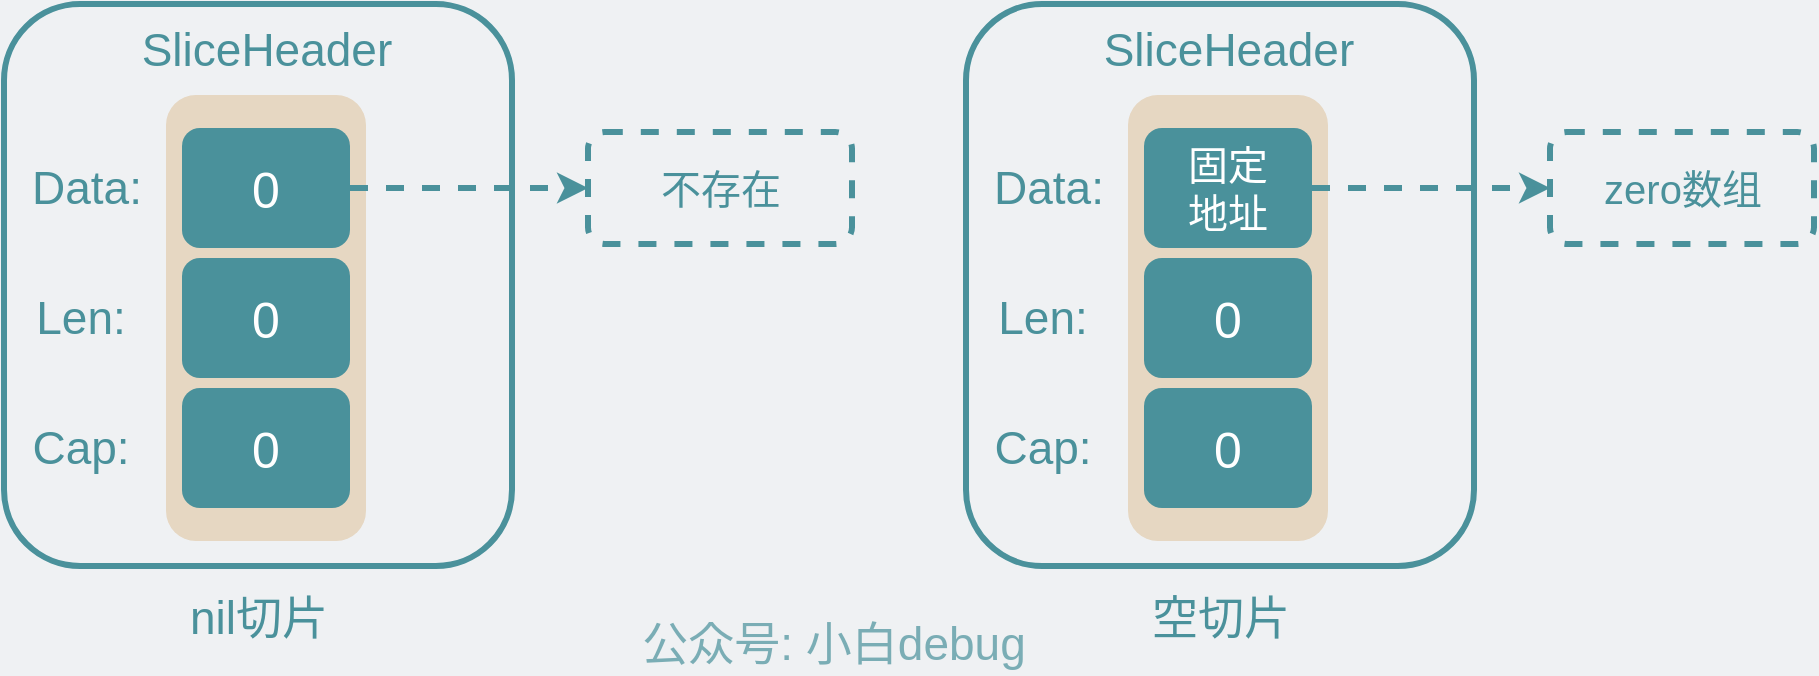 <mxfile version="24.6.4" type="github">
  <diagram id="Lof0R5rhfGAX3NdKyFyQ" name="Page-1">
    <mxGraphModel dx="1287" dy="1693" grid="0" gridSize="10" guides="1" tooltips="1" connect="1" arrows="1" fold="1" page="1" pageScale="1" pageWidth="1200" pageHeight="500" background="#EFF1F3" math="0" shadow="0">
      <root>
        <mxCell id="0" />
        <mxCell id="1" parent="0" />
        <mxCell id="XPBEFj7nWIlOwxw05IB_-27" value="" style="rounded=1;whiteSpace=wrap;html=1;fillColor=none;strokeColor=#4A919B;strokeWidth=3;" vertex="1" parent="1">
          <mxGeometry x="185" y="104" width="254" height="281" as="geometry" />
        </mxCell>
        <mxCell id="XPBEFj7nWIlOwxw05IB_-13" value="" style="rounded=1;whiteSpace=wrap;html=1;strokeColor=none;fillColor=#E6D7C2;" vertex="1" parent="1">
          <mxGeometry x="266" y="149.5" width="100" height="223" as="geometry" />
        </mxCell>
        <mxCell id="XPBEFj7nWIlOwxw05IB_-28" style="edgeStyle=orthogonalEdgeStyle;rounded=0;orthogonalLoop=1;jettySize=auto;html=1;exitX=1;exitY=0.5;exitDx=0;exitDy=0;entryX=0;entryY=0.5;entryDx=0;entryDy=0;strokeWidth=3;dashed=1;strokeColor=#4A919B;" edge="1" parent="1" source="XPBEFj7nWIlOwxw05IB_-1" target="XPBEFj7nWIlOwxw05IB_-11">
          <mxGeometry relative="1" as="geometry" />
        </mxCell>
        <mxCell id="XPBEFj7nWIlOwxw05IB_-1" value="" style="rounded=1;whiteSpace=wrap;html=1;fillColor=#4A919B;strokeColor=none;" vertex="1" parent="1">
          <mxGeometry x="274" y="166" width="84" height="60" as="geometry" />
        </mxCell>
        <mxCell id="XPBEFj7nWIlOwxw05IB_-2" value="&lt;font color=&quot;#ffffff&quot; style=&quot;font-size: 25px;&quot;&gt;0&lt;/font&gt;" style="text;html=1;strokeColor=none;fillColor=none;align=center;verticalAlign=middle;whiteSpace=wrap;rounded=0;" vertex="1" parent="1">
          <mxGeometry x="291.25" y="186" width="49.5" height="20" as="geometry" />
        </mxCell>
        <mxCell id="XPBEFj7nWIlOwxw05IB_-5" value="" style="rounded=1;whiteSpace=wrap;html=1;fillColor=#4A919B;strokeColor=none;" vertex="1" parent="1">
          <mxGeometry x="274" y="231" width="84" height="60" as="geometry" />
        </mxCell>
        <mxCell id="XPBEFj7nWIlOwxw05IB_-6" value="&lt;font color=&quot;#ffffff&quot; style=&quot;font-size: 25px;&quot;&gt;0&lt;/font&gt;" style="text;html=1;strokeColor=none;fillColor=none;align=center;verticalAlign=middle;whiteSpace=wrap;rounded=0;" vertex="1" parent="1">
          <mxGeometry x="291.25" y="251" width="49.5" height="20" as="geometry" />
        </mxCell>
        <mxCell id="XPBEFj7nWIlOwxw05IB_-7" value="" style="rounded=1;whiteSpace=wrap;html=1;fillColor=#4A919B;strokeColor=none;" vertex="1" parent="1">
          <mxGeometry x="274" y="296" width="84" height="60" as="geometry" />
        </mxCell>
        <mxCell id="XPBEFj7nWIlOwxw05IB_-8" value="&lt;font color=&quot;#ffffff&quot; style=&quot;font-size: 25px;&quot;&gt;0&lt;/font&gt;" style="text;html=1;strokeColor=none;fillColor=none;align=center;verticalAlign=middle;whiteSpace=wrap;rounded=0;" vertex="1" parent="1">
          <mxGeometry x="291.25" y="316" width="49.5" height="20" as="geometry" />
        </mxCell>
        <mxCell id="XPBEFj7nWIlOwxw05IB_-10" value="&lt;font color=&quot;#4a919b&quot; style=&quot;font-size: 23px;&quot;&gt;nil切片&lt;/font&gt;" style="text;html=1;align=center;verticalAlign=middle;whiteSpace=wrap;rounded=0;" vertex="1" parent="1">
          <mxGeometry x="266" y="396" width="93" height="30" as="geometry" />
        </mxCell>
        <mxCell id="XPBEFj7nWIlOwxw05IB_-11" value="" style="rounded=1;whiteSpace=wrap;html=1;fillColor=none;strokeColor=#4A919B;dashed=1;strokeWidth=3;" vertex="1" parent="1">
          <mxGeometry x="477" y="168" width="132" height="56" as="geometry" />
        </mxCell>
        <mxCell id="XPBEFj7nWIlOwxw05IB_-12" value="&lt;font color=&quot;#4a919b&quot; style=&quot;font-size: 20px;&quot;&gt;不存在&lt;/font&gt;" style="text;html=1;align=center;verticalAlign=middle;whiteSpace=wrap;rounded=0;" vertex="1" parent="1">
          <mxGeometry x="496.5" y="181" width="93" height="30" as="geometry" />
        </mxCell>
        <mxCell id="XPBEFj7nWIlOwxw05IB_-23" value="&lt;font color=&quot;#4a919b&quot; style=&quot;font-size: 23px;&quot;&gt;SliceHeader&lt;/font&gt;" style="text;html=1;align=center;verticalAlign=middle;whiteSpace=wrap;rounded=0;" vertex="1" parent="1">
          <mxGeometry x="243.75" y="112" width="144.5" height="30" as="geometry" />
        </mxCell>
        <mxCell id="XPBEFj7nWIlOwxw05IB_-24" value="&lt;font color=&quot;#4a919b&quot; style=&quot;font-size: 23px;&quot;&gt;Data:&lt;/font&gt;" style="text;html=1;align=center;verticalAlign=middle;whiteSpace=wrap;rounded=0;" vertex="1" parent="1">
          <mxGeometry x="187" y="181" width="79" height="30" as="geometry" />
        </mxCell>
        <mxCell id="XPBEFj7nWIlOwxw05IB_-25" value="&lt;font color=&quot;#4a919b&quot; style=&quot;font-size: 23px;&quot;&gt;Len:&lt;/font&gt;" style="text;html=1;align=center;verticalAlign=middle;whiteSpace=wrap;rounded=0;" vertex="1" parent="1">
          <mxGeometry x="184" y="246" width="79" height="30" as="geometry" />
        </mxCell>
        <mxCell id="XPBEFj7nWIlOwxw05IB_-26" value="&lt;font color=&quot;#4a919b&quot; style=&quot;font-size: 23px;&quot;&gt;Cap:&lt;/font&gt;" style="text;html=1;align=center;verticalAlign=middle;whiteSpace=wrap;rounded=0;" vertex="1" parent="1">
          <mxGeometry x="184" y="311" width="79" height="30" as="geometry" />
        </mxCell>
        <mxCell id="XPBEFj7nWIlOwxw05IB_-29" value="" style="rounded=1;whiteSpace=wrap;html=1;fillColor=none;strokeColor=#4A919B;strokeWidth=3;" vertex="1" parent="1">
          <mxGeometry x="666" y="104" width="254" height="281" as="geometry" />
        </mxCell>
        <mxCell id="XPBEFj7nWIlOwxw05IB_-30" value="" style="rounded=1;whiteSpace=wrap;html=1;strokeColor=none;fillColor=#E6D7C2;" vertex="1" parent="1">
          <mxGeometry x="747" y="149.5" width="100" height="223" as="geometry" />
        </mxCell>
        <mxCell id="XPBEFj7nWIlOwxw05IB_-31" style="edgeStyle=orthogonalEdgeStyle;rounded=0;orthogonalLoop=1;jettySize=auto;html=1;exitX=1;exitY=0.5;exitDx=0;exitDy=0;entryX=0;entryY=0.5;entryDx=0;entryDy=0;strokeWidth=3;dashed=1;strokeColor=#4A919B;" edge="1" parent="1" source="XPBEFj7nWIlOwxw05IB_-32" target="XPBEFj7nWIlOwxw05IB_-39">
          <mxGeometry relative="1" as="geometry" />
        </mxCell>
        <mxCell id="XPBEFj7nWIlOwxw05IB_-32" value="" style="rounded=1;whiteSpace=wrap;html=1;fillColor=#4A919B;strokeColor=none;" vertex="1" parent="1">
          <mxGeometry x="755" y="166" width="84" height="60" as="geometry" />
        </mxCell>
        <mxCell id="XPBEFj7nWIlOwxw05IB_-33" value="&lt;font color=&quot;#ffffff&quot; style=&quot;font-size: 20px;&quot;&gt;固定地址&lt;/font&gt;" style="text;html=1;strokeColor=none;fillColor=none;align=center;verticalAlign=middle;whiteSpace=wrap;rounded=0;" vertex="1" parent="1">
          <mxGeometry x="772.25" y="186" width="49.5" height="20" as="geometry" />
        </mxCell>
        <mxCell id="XPBEFj7nWIlOwxw05IB_-34" value="" style="rounded=1;whiteSpace=wrap;html=1;fillColor=#4A919B;strokeColor=none;" vertex="1" parent="1">
          <mxGeometry x="755" y="231" width="84" height="60" as="geometry" />
        </mxCell>
        <mxCell id="XPBEFj7nWIlOwxw05IB_-35" value="&lt;font color=&quot;#ffffff&quot; style=&quot;font-size: 25px;&quot;&gt;0&lt;/font&gt;" style="text;html=1;strokeColor=none;fillColor=none;align=center;verticalAlign=middle;whiteSpace=wrap;rounded=0;" vertex="1" parent="1">
          <mxGeometry x="772.25" y="251" width="49.5" height="20" as="geometry" />
        </mxCell>
        <mxCell id="XPBEFj7nWIlOwxw05IB_-36" value="" style="rounded=1;whiteSpace=wrap;html=1;fillColor=#4A919B;strokeColor=none;" vertex="1" parent="1">
          <mxGeometry x="755" y="296" width="84" height="60" as="geometry" />
        </mxCell>
        <mxCell id="XPBEFj7nWIlOwxw05IB_-37" value="&lt;font color=&quot;#ffffff&quot; style=&quot;font-size: 25px;&quot;&gt;0&lt;/font&gt;" style="text;html=1;strokeColor=none;fillColor=none;align=center;verticalAlign=middle;whiteSpace=wrap;rounded=0;" vertex="1" parent="1">
          <mxGeometry x="772.25" y="316" width="49.5" height="20" as="geometry" />
        </mxCell>
        <mxCell id="XPBEFj7nWIlOwxw05IB_-38" value="&lt;font color=&quot;#4a919b&quot; style=&quot;font-size: 23px;&quot;&gt;空切片&lt;/font&gt;" style="text;html=1;align=center;verticalAlign=middle;whiteSpace=wrap;rounded=0;" vertex="1" parent="1">
          <mxGeometry x="747" y="396" width="93" height="30" as="geometry" />
        </mxCell>
        <mxCell id="XPBEFj7nWIlOwxw05IB_-39" value="" style="rounded=1;whiteSpace=wrap;html=1;fillColor=none;strokeColor=#4A919B;dashed=1;strokeWidth=3;" vertex="1" parent="1">
          <mxGeometry x="958" y="168" width="132" height="56" as="geometry" />
        </mxCell>
        <mxCell id="XPBEFj7nWIlOwxw05IB_-40" value="&lt;font color=&quot;#4a919b&quot; style=&quot;font-size: 20px;&quot;&gt;zero数组&lt;/font&gt;" style="text;html=1;align=center;verticalAlign=middle;whiteSpace=wrap;rounded=0;" vertex="1" parent="1">
          <mxGeometry x="977.5" y="181" width="93" height="30" as="geometry" />
        </mxCell>
        <mxCell id="XPBEFj7nWIlOwxw05IB_-41" value="&lt;font color=&quot;#4a919b&quot; style=&quot;font-size: 23px;&quot;&gt;SliceHeader&lt;/font&gt;" style="text;html=1;align=center;verticalAlign=middle;whiteSpace=wrap;rounded=0;" vertex="1" parent="1">
          <mxGeometry x="724.75" y="112" width="144.5" height="30" as="geometry" />
        </mxCell>
        <mxCell id="XPBEFj7nWIlOwxw05IB_-42" value="&lt;font color=&quot;#4a919b&quot; style=&quot;font-size: 23px;&quot;&gt;Data:&lt;/font&gt;" style="text;html=1;align=center;verticalAlign=middle;whiteSpace=wrap;rounded=0;" vertex="1" parent="1">
          <mxGeometry x="668" y="181" width="79" height="30" as="geometry" />
        </mxCell>
        <mxCell id="XPBEFj7nWIlOwxw05IB_-43" value="&lt;font color=&quot;#4a919b&quot; style=&quot;font-size: 23px;&quot;&gt;Len:&lt;/font&gt;" style="text;html=1;align=center;verticalAlign=middle;whiteSpace=wrap;rounded=0;" vertex="1" parent="1">
          <mxGeometry x="665" y="246" width="79" height="30" as="geometry" />
        </mxCell>
        <mxCell id="XPBEFj7nWIlOwxw05IB_-44" value="&lt;font color=&quot;#4a919b&quot; style=&quot;font-size: 23px;&quot;&gt;Cap:&lt;/font&gt;" style="text;html=1;align=center;verticalAlign=middle;whiteSpace=wrap;rounded=0;" vertex="1" parent="1">
          <mxGeometry x="665" y="311" width="79" height="30" as="geometry" />
        </mxCell>
        <mxCell id="XPBEFj7nWIlOwxw05IB_-45" value="&lt;font color=&quot;#4a919b&quot; style=&quot;font-size: 23px;&quot;&gt;公众号: 小白debug&lt;/font&gt;" style="text;html=1;align=center;verticalAlign=middle;whiteSpace=wrap;rounded=0;opacity=70;textOpacity=70;" vertex="1" parent="1">
          <mxGeometry x="479" y="409" width="242" height="30" as="geometry" />
        </mxCell>
      </root>
    </mxGraphModel>
  </diagram>
</mxfile>
